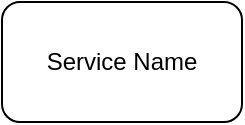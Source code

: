 <mxfile version="16.6.6" type="device"><diagram id="IRTRRDauqhS0KC-Vc0i-" name="Page-1"><mxGraphModel dx="1422" dy="778" grid="1" gridSize="10" guides="1" tooltips="1" connect="1" arrows="1" fold="1" page="1" pageScale="1" pageWidth="850" pageHeight="1100" math="0" shadow="0"><root><mxCell id="0"/><mxCell id="1" parent="0"/><mxCell id="BGuPzNg7n9KqEnOM3PpP-2" value="Service Name" style="rounded=1;whiteSpace=wrap;html=1;" vertex="1" parent="1"><mxGeometry x="360" y="380" width="120" height="60" as="geometry"/></mxCell></root></mxGraphModel></diagram></mxfile>